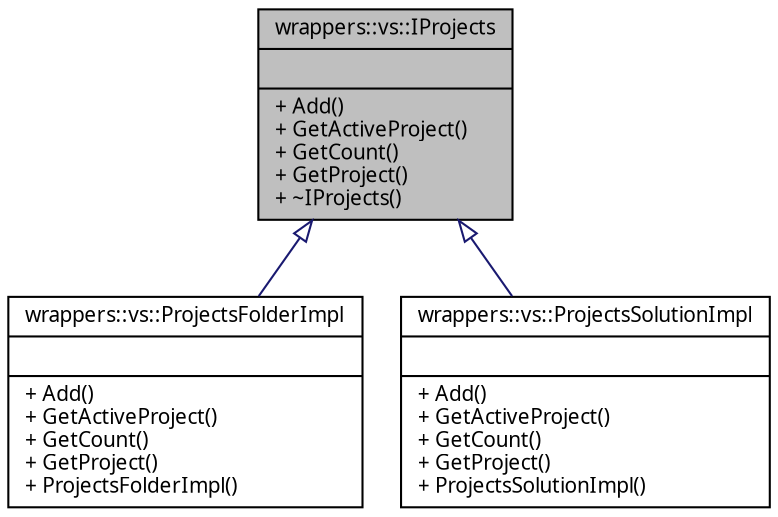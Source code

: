 digraph "wrappers::vs::IProjects"
{
 // INTERACTIVE_SVG=YES
  edge [fontname="Verdana",fontsize="10",labelfontname="Verdana",labelfontsize="10"];
  node [fontname="Verdana",fontsize="10",shape=record];
  Node1 [label="{wrappers::vs::IProjects\n||+ Add()\l+ GetActiveProject()\l+ GetCount()\l+ GetProject()\l+ ~IProjects()\l}",height=0.2,width=0.4,color="black", fillcolor="grey75", style="filled", fontcolor="black"];
  Node1 -> Node2 [dir="back",color="midnightblue",fontsize="10",style="solid",arrowtail="onormal",fontname="Verdana"];
  Node2 [label="{wrappers::vs::ProjectsFolderImpl\n||+ Add()\l+ GetActiveProject()\l+ GetCount()\l+ GetProject()\l+ ProjectsFolderImpl()\l}",height=0.2,width=0.4,color="black", fillcolor="white", style="filled",URL="$classwrappers_1_1vs_1_1_projects_folder_impl.html",tooltip="Класс входит в Проект Project   Реализация класса для работы с проектами папки решения. "];
  Node1 -> Node3 [dir="back",color="midnightblue",fontsize="10",style="solid",arrowtail="onormal",fontname="Verdana"];
  Node3 [label="{wrappers::vs::ProjectsSolutionImpl\n||+ Add()\l+ GetActiveProject()\l+ GetCount()\l+ GetProject()\l+ ProjectsSolutionImpl()\l}",height=0.2,width=0.4,color="black", fillcolor="white", style="filled",URL="$classwrappers_1_1vs_1_1_projects_solution_impl.html",tooltip="Класс входит в Проект Project   Класс реализации работы со списком проектов решения. "];
}
